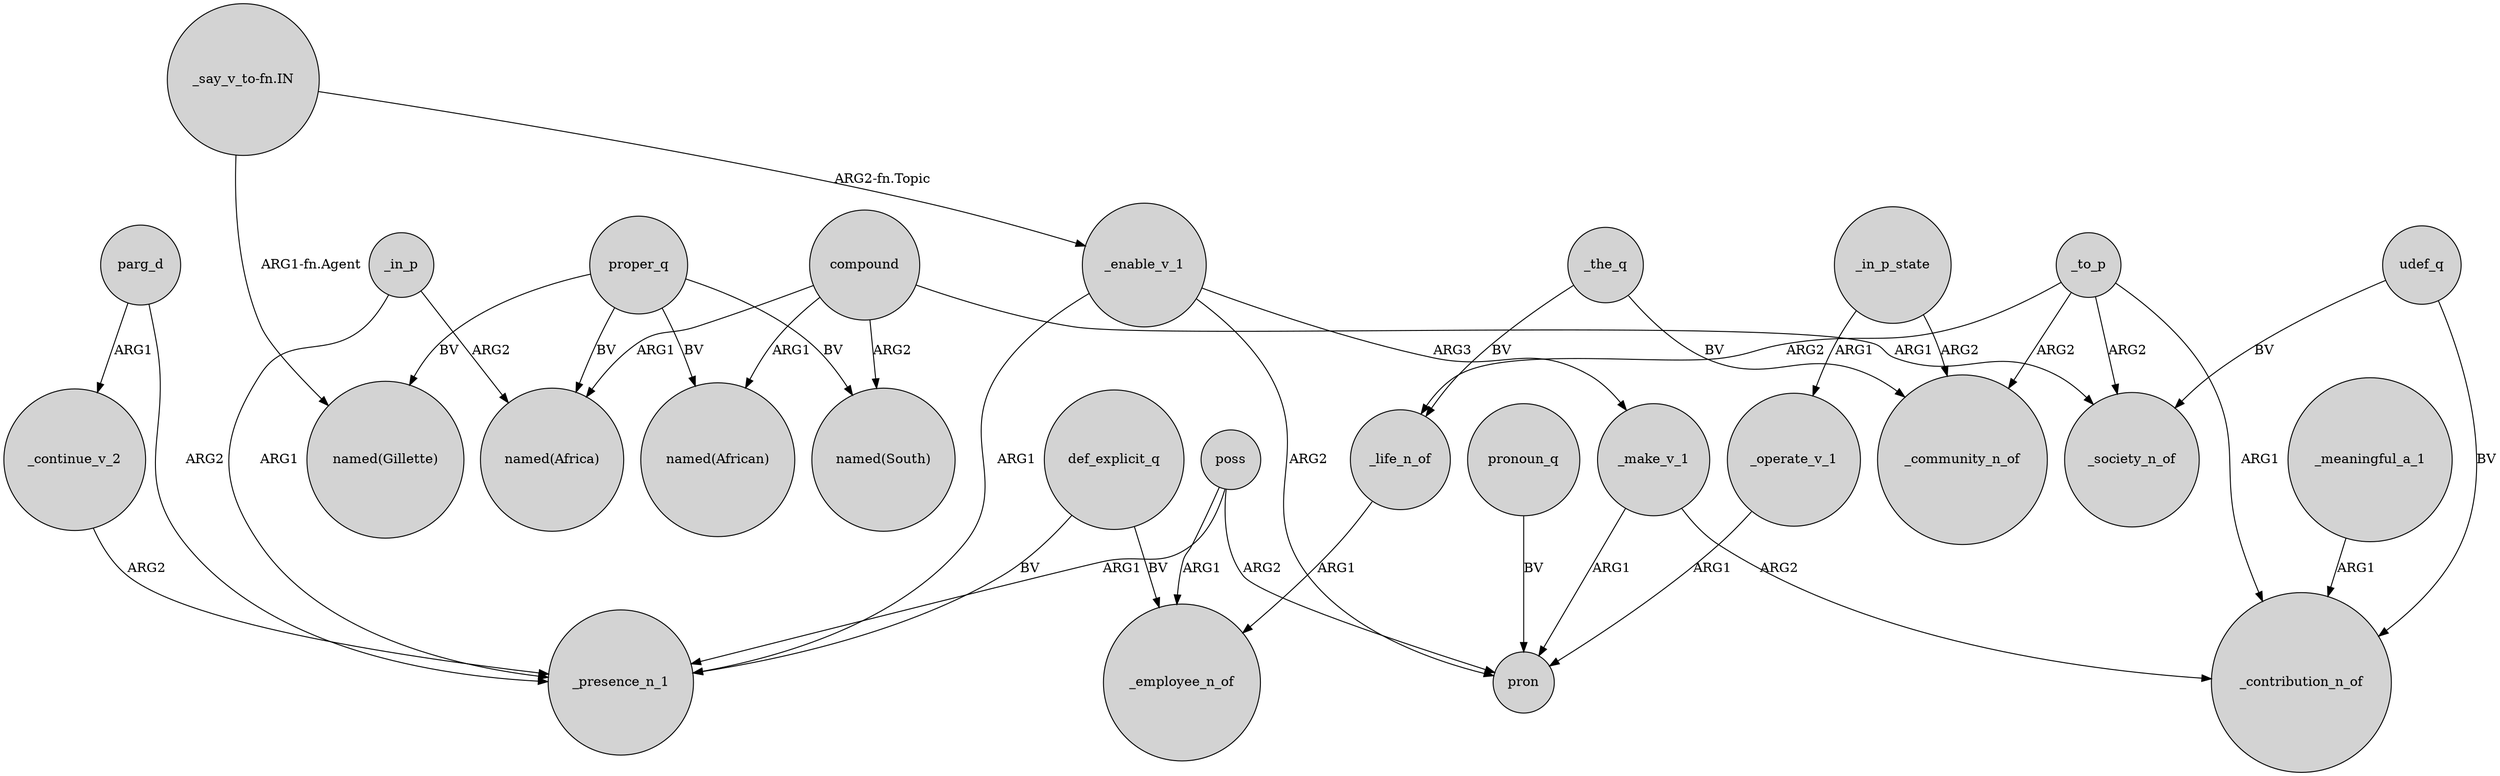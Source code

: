 digraph {
	node [shape=circle style=filled]
	proper_q -> "named(Gillette)" [label=BV]
	_in_p -> _presence_n_1 [label=ARG1]
	proper_q -> "named(Africa)" [label=BV]
	compound -> "named(South)" [label=ARG2]
	"_say_v_to-fn.IN" -> _enable_v_1 [label="ARG2-fn.Topic"]
	poss -> pron [label=ARG2]
	_the_q -> _life_n_of [label=BV]
	_life_n_of -> _employee_n_of [label=ARG1]
	_to_p -> _society_n_of [label=ARG2]
	compound -> "named(African)" [label=ARG1]
	_operate_v_1 -> pron [label=ARG1]
	compound -> "named(Africa)" [label=ARG1]
	compound -> _society_n_of [label=ARG1]
	proper_q -> "named(African)" [label=BV]
	_to_p -> _community_n_of [label=ARG2]
	"_say_v_to-fn.IN" -> "named(Gillette)" [label="ARG1-fn.Agent"]
	def_explicit_q -> _employee_n_of [label=BV]
	parg_d -> _continue_v_2 [label=ARG1]
	_enable_v_1 -> pron [label=ARG2]
	pronoun_q -> pron [label=BV]
	poss -> _employee_n_of [label=ARG1]
	_meaningful_a_1 -> _contribution_n_of [label=ARG1]
	udef_q -> _contribution_n_of [label=BV]
	_to_p -> _life_n_of [label=ARG2]
	poss -> _presence_n_1 [label=ARG1]
	_make_v_1 -> pron [label=ARG1]
	_to_p -> _contribution_n_of [label=ARG1]
	parg_d -> _presence_n_1 [label=ARG2]
	udef_q -> _society_n_of [label=BV]
	_in_p -> "named(Africa)" [label=ARG2]
	def_explicit_q -> _presence_n_1 [label=BV]
	_in_p_state -> _operate_v_1 [label=ARG1]
	_in_p_state -> _community_n_of [label=ARG2]
	_make_v_1 -> _contribution_n_of [label=ARG2]
	_the_q -> _community_n_of [label=BV]
	_enable_v_1 -> _presence_n_1 [label=ARG1]
	proper_q -> "named(South)" [label=BV]
	_continue_v_2 -> _presence_n_1 [label=ARG2]
	_enable_v_1 -> _make_v_1 [label=ARG3]
}
